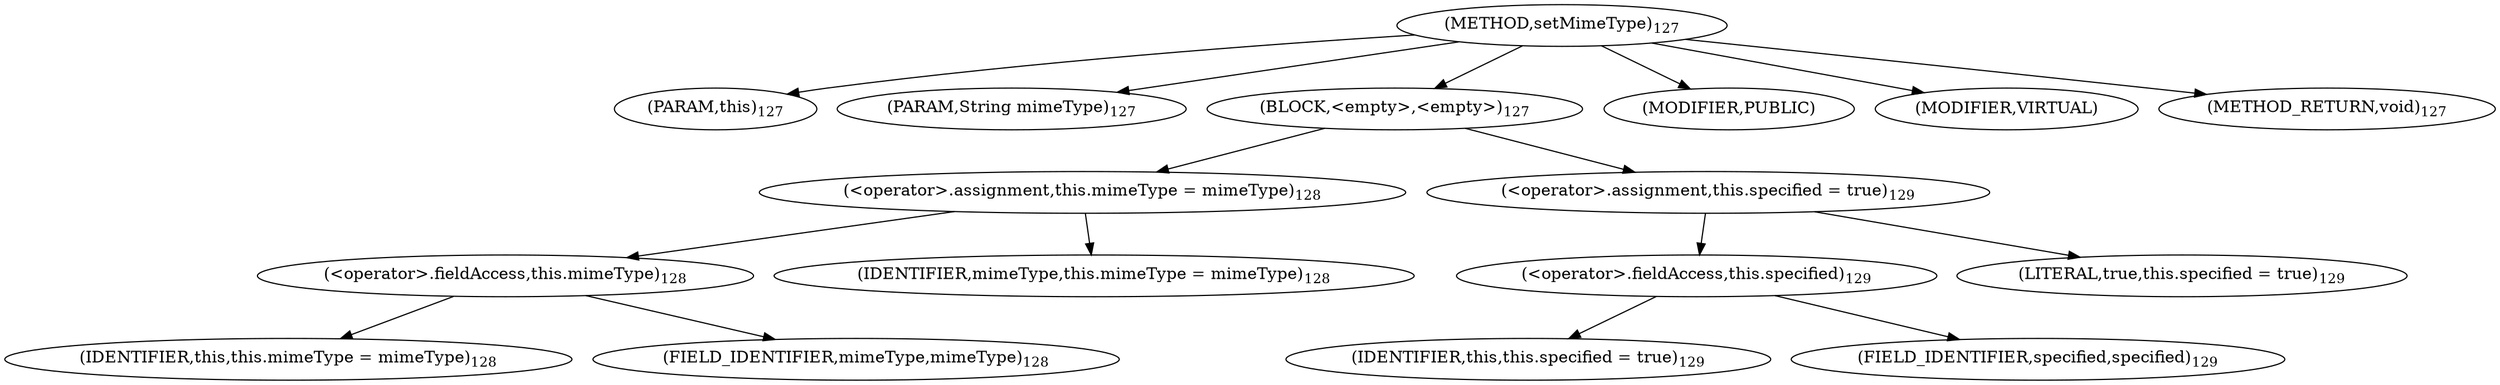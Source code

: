 digraph "setMimeType" {  
"152" [label = <(METHOD,setMimeType)<SUB>127</SUB>> ]
"8" [label = <(PARAM,this)<SUB>127</SUB>> ]
"153" [label = <(PARAM,String mimeType)<SUB>127</SUB>> ]
"154" [label = <(BLOCK,&lt;empty&gt;,&lt;empty&gt;)<SUB>127</SUB>> ]
"155" [label = <(&lt;operator&gt;.assignment,this.mimeType = mimeType)<SUB>128</SUB>> ]
"156" [label = <(&lt;operator&gt;.fieldAccess,this.mimeType)<SUB>128</SUB>> ]
"7" [label = <(IDENTIFIER,this,this.mimeType = mimeType)<SUB>128</SUB>> ]
"157" [label = <(FIELD_IDENTIFIER,mimeType,mimeType)<SUB>128</SUB>> ]
"158" [label = <(IDENTIFIER,mimeType,this.mimeType = mimeType)<SUB>128</SUB>> ]
"159" [label = <(&lt;operator&gt;.assignment,this.specified = true)<SUB>129</SUB>> ]
"160" [label = <(&lt;operator&gt;.fieldAccess,this.specified)<SUB>129</SUB>> ]
"161" [label = <(IDENTIFIER,this,this.specified = true)<SUB>129</SUB>> ]
"162" [label = <(FIELD_IDENTIFIER,specified,specified)<SUB>129</SUB>> ]
"163" [label = <(LITERAL,true,this.specified = true)<SUB>129</SUB>> ]
"164" [label = <(MODIFIER,PUBLIC)> ]
"165" [label = <(MODIFIER,VIRTUAL)> ]
"166" [label = <(METHOD_RETURN,void)<SUB>127</SUB>> ]
  "152" -> "8" 
  "152" -> "153" 
  "152" -> "154" 
  "152" -> "164" 
  "152" -> "165" 
  "152" -> "166" 
  "154" -> "155" 
  "154" -> "159" 
  "155" -> "156" 
  "155" -> "158" 
  "156" -> "7" 
  "156" -> "157" 
  "159" -> "160" 
  "159" -> "163" 
  "160" -> "161" 
  "160" -> "162" 
}
